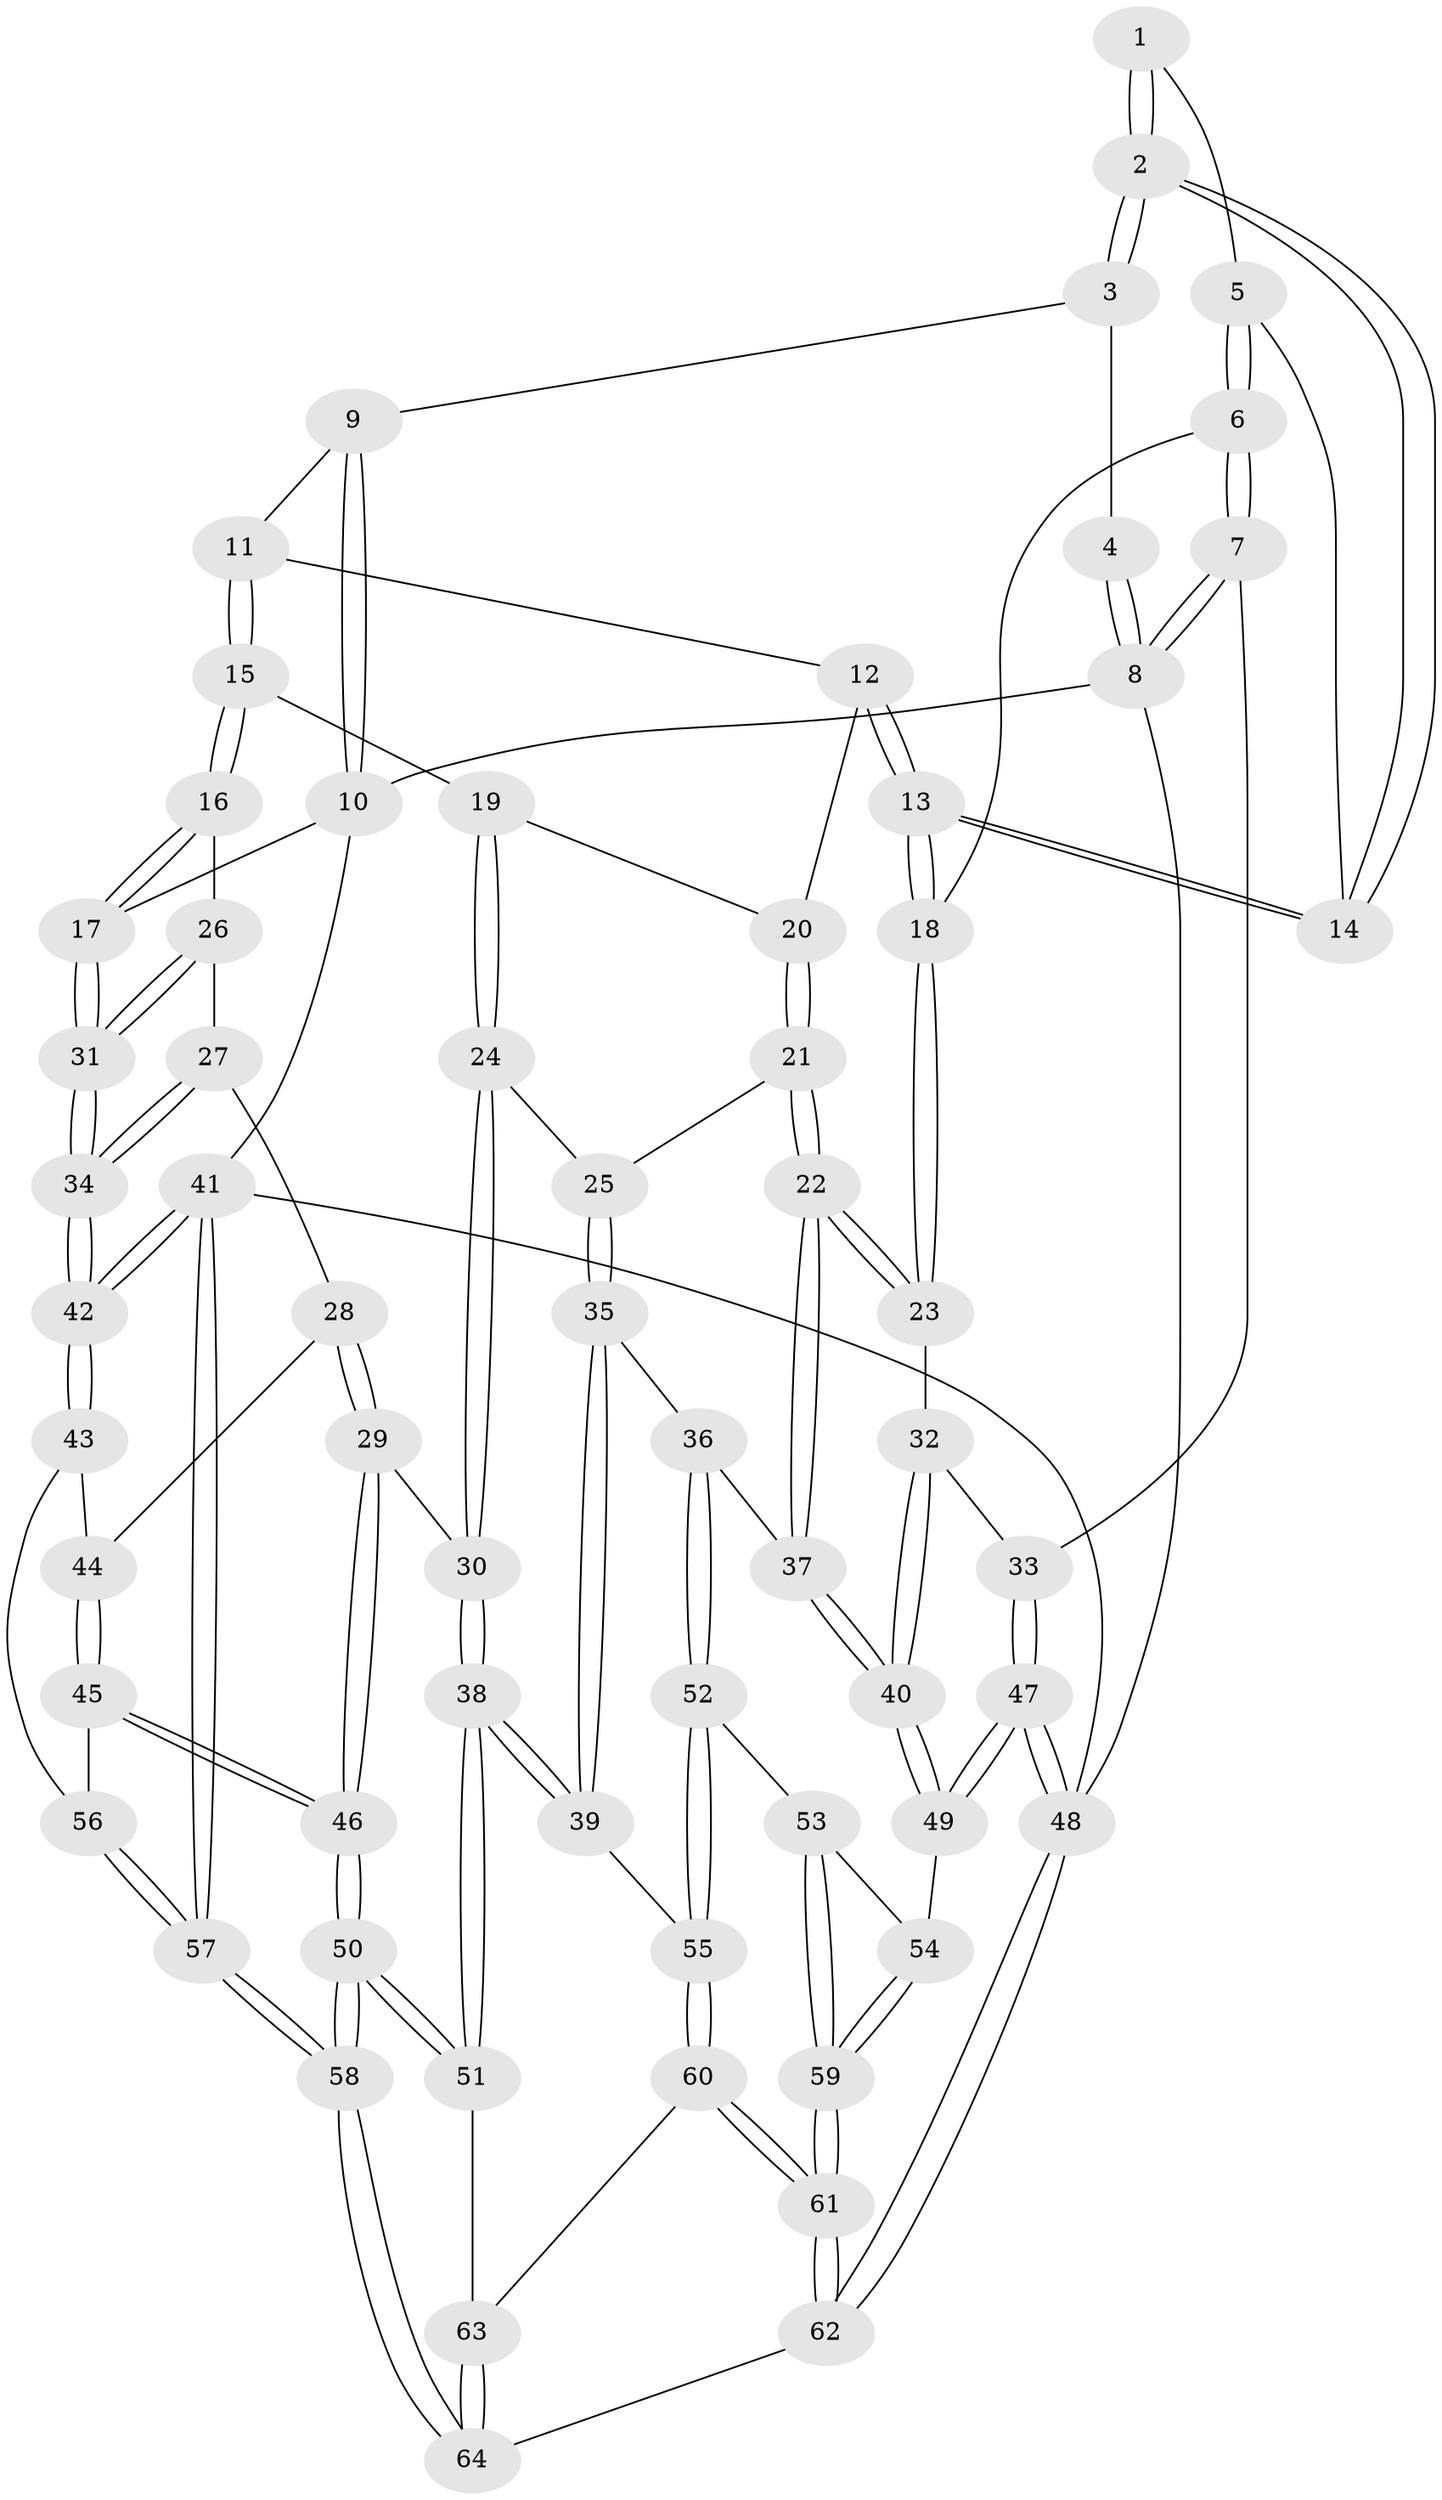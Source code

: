 // Generated by graph-tools (version 1.1) at 2025/17/03/09/25 04:17:21]
// undirected, 64 vertices, 157 edges
graph export_dot {
graph [start="1"]
  node [color=gray90,style=filled];
  1 [pos="+0.04236791119502132+0"];
  2 [pos="+0.28522203893328624+0.13258832127712034"];
  3 [pos="+0.5119995462334671+0"];
  4 [pos="+0+0"];
  5 [pos="+0.0836635195945998+0.1206075384221628"];
  6 [pos="+0+0.30520649283969287"];
  7 [pos="+0+0.31441505365914196"];
  8 [pos="+0+0"];
  9 [pos="+0.5804512199463276+0"];
  10 [pos="+1+0"];
  11 [pos="+0.602484992099842+0.1092893017265974"];
  12 [pos="+0.33286712341513386+0.24009513014696587"];
  13 [pos="+0.2812401245773279+0.21968087162075806"];
  14 [pos="+0.2757115357348495+0.18959525331166263"];
  15 [pos="+0.6760913697011103+0.28812881468955726"];
  16 [pos="+0.6904573832720472+0.2967107391152967"];
  17 [pos="+1+0.04452211749028098"];
  18 [pos="+0.14391247111162023+0.3661231835859871"];
  19 [pos="+0.5792523217507501+0.33220428239007777"];
  20 [pos="+0.34554974248769776+0.25418373242328907"];
  21 [pos="+0.4082009819258852+0.45645714419997496"];
  22 [pos="+0.2655315838761928+0.5007847653403098"];
  23 [pos="+0.1583089104546941+0.40417556690409107"];
  24 [pos="+0.48384797841760874+0.4232987751711439"];
  25 [pos="+0.41302041997229944+0.4573332889195528"];
  26 [pos="+0.6908784230214083+0.29783950015182364"];
  27 [pos="+0.7181282796397589+0.4173903438274611"];
  28 [pos="+0.7066408351523534+0.559602394582066"];
  29 [pos="+0.6507678524736455+0.6218576073766686"];
  30 [pos="+0.6446699827590994+0.6256694551856249"];
  31 [pos="+1+0.4955319573112835"];
  32 [pos="+0.07888053938635728+0.5228250012440905"];
  33 [pos="+0+0.49341010598929363"];
  34 [pos="+1+0.5307013692676423"];
  35 [pos="+0.4468325860181019+0.5352442612549699"];
  36 [pos="+0.31492512105878395+0.6754366838701086"];
  37 [pos="+0.2617252904221362+0.5998999744080529"];
  38 [pos="+0.562950893237383+0.702898401302578"];
  39 [pos="+0.5622026272624857+0.7027447211364056"];
  40 [pos="+0.053037786923371195+0.6899318379563366"];
  41 [pos="+1+1"];
  42 [pos="+1+0.5449327078387388"];
  43 [pos="+1+0.5795129926585025"];
  44 [pos="+0.7264575325274735+0.5654441985893084"];
  45 [pos="+0.88740746567854+0.7250545158802745"];
  46 [pos="+0.8250067899592721+0.7656290523786424"];
  47 [pos="+0+0.8380521114847161"];
  48 [pos="+0+1"];
  49 [pos="+0.030620299729349515+0.7167855496507257"];
  50 [pos="+0.7238861171908965+0.9910266019513394"];
  51 [pos="+0.6169836049727065+0.8637712787665304"];
  52 [pos="+0.3462608089634536+0.7337144789299042"];
  53 [pos="+0.3422490314047708+0.737115670566152"];
  54 [pos="+0.07536330935180931+0.738504238169153"];
  55 [pos="+0.3639646701688541+0.7375371620859674"];
  56 [pos="+0.8996420401981731+0.7224467331216735"];
  57 [pos="+1+1"];
  58 [pos="+0.8202720018350822+1"];
  59 [pos="+0.2379154417119252+0.867954101812764"];
  60 [pos="+0.39908190884995687+0.8687200159454732"];
  61 [pos="+0.2211305392146935+0.9984002864393328"];
  62 [pos="+0.16022915861042095+1"];
  63 [pos="+0.4389664851073796+0.9213625918405959"];
  64 [pos="+0.30656398009865077+1"];
  1 -- 2;
  1 -- 2;
  1 -- 5;
  2 -- 3;
  2 -- 3;
  2 -- 14;
  2 -- 14;
  3 -- 4;
  3 -- 9;
  4 -- 8;
  4 -- 8;
  5 -- 6;
  5 -- 6;
  5 -- 14;
  6 -- 7;
  6 -- 7;
  6 -- 18;
  7 -- 8;
  7 -- 8;
  7 -- 33;
  8 -- 10;
  8 -- 48;
  9 -- 10;
  9 -- 10;
  9 -- 11;
  10 -- 17;
  10 -- 41;
  11 -- 12;
  11 -- 15;
  11 -- 15;
  12 -- 13;
  12 -- 13;
  12 -- 20;
  13 -- 14;
  13 -- 14;
  13 -- 18;
  13 -- 18;
  15 -- 16;
  15 -- 16;
  15 -- 19;
  16 -- 17;
  16 -- 17;
  16 -- 26;
  17 -- 31;
  17 -- 31;
  18 -- 23;
  18 -- 23;
  19 -- 20;
  19 -- 24;
  19 -- 24;
  20 -- 21;
  20 -- 21;
  21 -- 22;
  21 -- 22;
  21 -- 25;
  22 -- 23;
  22 -- 23;
  22 -- 37;
  22 -- 37;
  23 -- 32;
  24 -- 25;
  24 -- 30;
  24 -- 30;
  25 -- 35;
  25 -- 35;
  26 -- 27;
  26 -- 31;
  26 -- 31;
  27 -- 28;
  27 -- 34;
  27 -- 34;
  28 -- 29;
  28 -- 29;
  28 -- 44;
  29 -- 30;
  29 -- 46;
  29 -- 46;
  30 -- 38;
  30 -- 38;
  31 -- 34;
  31 -- 34;
  32 -- 33;
  32 -- 40;
  32 -- 40;
  33 -- 47;
  33 -- 47;
  34 -- 42;
  34 -- 42;
  35 -- 36;
  35 -- 39;
  35 -- 39;
  36 -- 37;
  36 -- 52;
  36 -- 52;
  37 -- 40;
  37 -- 40;
  38 -- 39;
  38 -- 39;
  38 -- 51;
  38 -- 51;
  39 -- 55;
  40 -- 49;
  40 -- 49;
  41 -- 42;
  41 -- 42;
  41 -- 57;
  41 -- 57;
  41 -- 48;
  42 -- 43;
  42 -- 43;
  43 -- 44;
  43 -- 56;
  44 -- 45;
  44 -- 45;
  45 -- 46;
  45 -- 46;
  45 -- 56;
  46 -- 50;
  46 -- 50;
  47 -- 48;
  47 -- 48;
  47 -- 49;
  47 -- 49;
  48 -- 62;
  48 -- 62;
  49 -- 54;
  50 -- 51;
  50 -- 51;
  50 -- 58;
  50 -- 58;
  51 -- 63;
  52 -- 53;
  52 -- 55;
  52 -- 55;
  53 -- 54;
  53 -- 59;
  53 -- 59;
  54 -- 59;
  54 -- 59;
  55 -- 60;
  55 -- 60;
  56 -- 57;
  56 -- 57;
  57 -- 58;
  57 -- 58;
  58 -- 64;
  58 -- 64;
  59 -- 61;
  59 -- 61;
  60 -- 61;
  60 -- 61;
  60 -- 63;
  61 -- 62;
  61 -- 62;
  62 -- 64;
  63 -- 64;
  63 -- 64;
}
